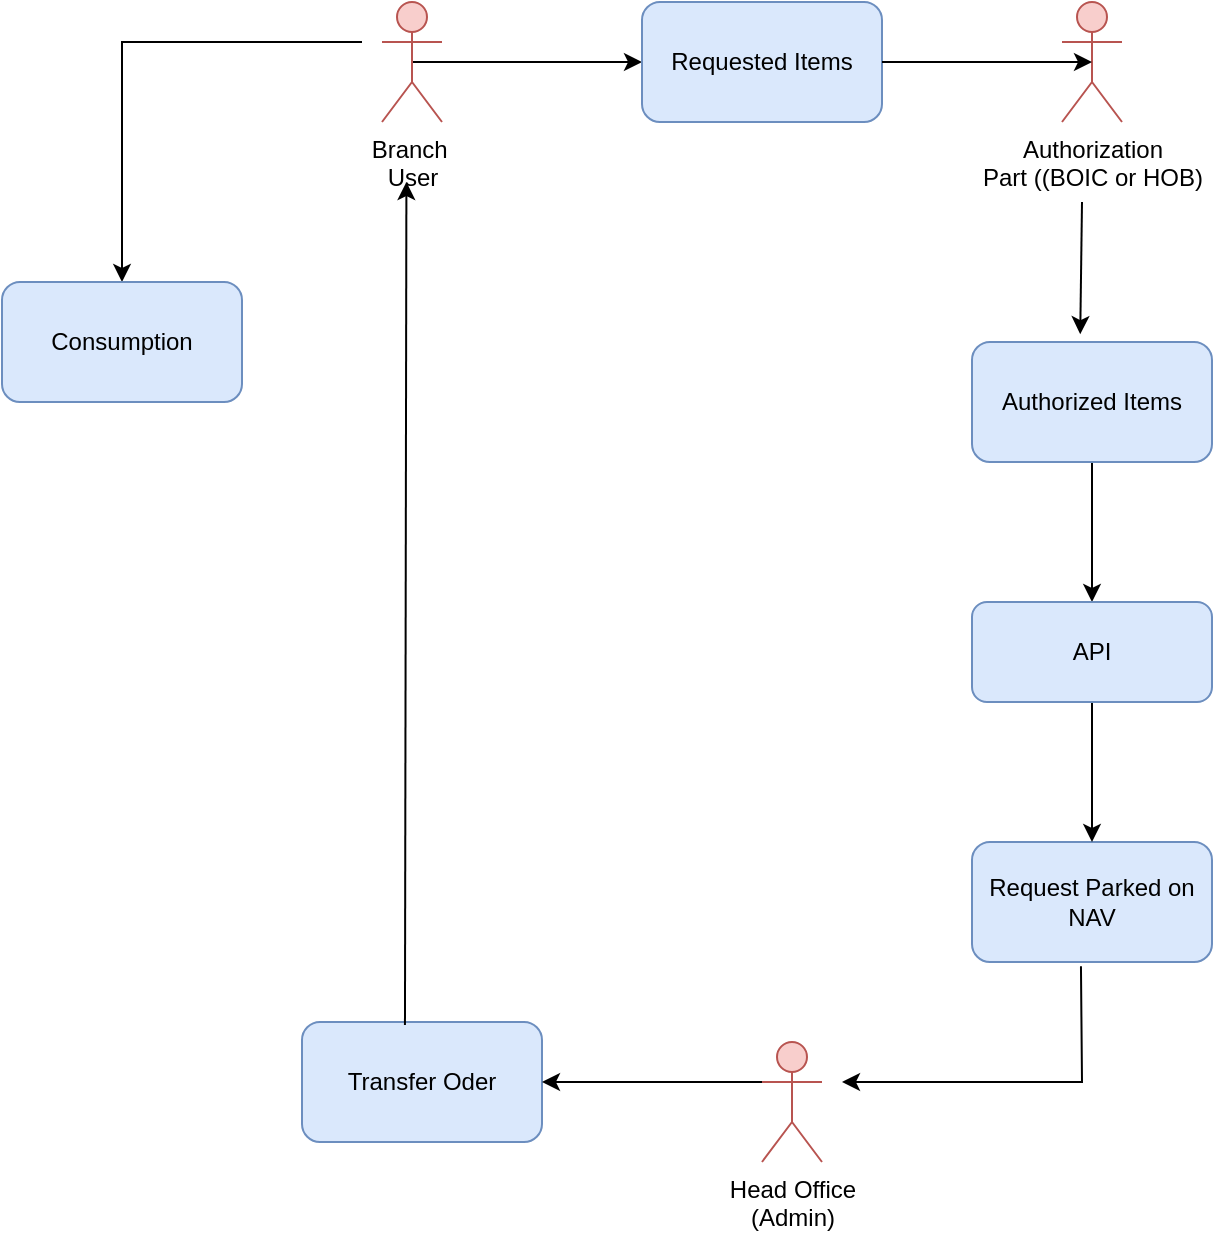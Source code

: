 <mxfile version="22.1.5" type="github">
  <diagram name="Page-1" id="q6pGgO6cFKv6xhS4MfX0">
    <mxGraphModel dx="1035" dy="525" grid="1" gridSize="10" guides="1" tooltips="1" connect="1" arrows="1" fold="1" page="1" pageScale="1" pageWidth="850" pageHeight="1100" math="0" shadow="0">
      <root>
        <mxCell id="0" />
        <mxCell id="1" parent="0" />
        <mxCell id="3GEA4pyFqfe_gVt3vDuC-16" style="edgeStyle=orthogonalEdgeStyle;rounded=0;orthogonalLoop=1;jettySize=auto;html=1;exitX=0.5;exitY=0.5;exitDx=0;exitDy=0;exitPerimeter=0;" edge="1" parent="1" source="3GEA4pyFqfe_gVt3vDuC-7" target="3GEA4pyFqfe_gVt3vDuC-17">
          <mxGeometry relative="1" as="geometry">
            <mxPoint x="550" y="370" as="targetPoint" />
          </mxGeometry>
        </mxCell>
        <mxCell id="3GEA4pyFqfe_gVt3vDuC-7" value="Branch&amp;nbsp;&lt;br&gt;User" style="shape=umlActor;verticalLabelPosition=bottom;verticalAlign=top;html=1;outlineConnect=0;fillColor=#f8cecc;strokeColor=#b85450;" vertex="1" parent="1">
          <mxGeometry x="370" y="340" width="30" height="60" as="geometry" />
        </mxCell>
        <mxCell id="3GEA4pyFqfe_gVt3vDuC-13" value="Authorization&lt;br&gt;Part ((BOIC or HOB)" style="shape=umlActor;verticalLabelPosition=bottom;verticalAlign=top;html=1;outlineConnect=0;fillColor=#f8cecc;strokeColor=#b85450;" vertex="1" parent="1">
          <mxGeometry x="710" y="340" width="30" height="60" as="geometry" />
        </mxCell>
        <mxCell id="3GEA4pyFqfe_gVt3vDuC-17" value="Requested Items" style="rounded=1;whiteSpace=wrap;html=1;fillColor=#dae8fc;strokeColor=#6c8ebf;" vertex="1" parent="1">
          <mxGeometry x="500" y="340" width="120" height="60" as="geometry" />
        </mxCell>
        <mxCell id="3GEA4pyFqfe_gVt3vDuC-18" value="" style="endArrow=classic;html=1;rounded=0;entryX=0.5;entryY=0.5;entryDx=0;entryDy=0;entryPerimeter=0;exitX=1;exitY=0.5;exitDx=0;exitDy=0;" edge="1" parent="1" source="3GEA4pyFqfe_gVt3vDuC-17" target="3GEA4pyFqfe_gVt3vDuC-13">
          <mxGeometry width="50" height="50" relative="1" as="geometry">
            <mxPoint x="400" y="560" as="sourcePoint" />
            <mxPoint x="450" y="510" as="targetPoint" />
          </mxGeometry>
        </mxCell>
        <mxCell id="3GEA4pyFqfe_gVt3vDuC-45" style="edgeStyle=orthogonalEdgeStyle;rounded=0;orthogonalLoop=1;jettySize=auto;html=1;exitX=0.5;exitY=1;exitDx=0;exitDy=0;entryX=0.5;entryY=0;entryDx=0;entryDy=0;" edge="1" parent="1" source="3GEA4pyFqfe_gVt3vDuC-22" target="3GEA4pyFqfe_gVt3vDuC-42">
          <mxGeometry relative="1" as="geometry" />
        </mxCell>
        <mxCell id="3GEA4pyFqfe_gVt3vDuC-22" value="Authorized Items" style="rounded=1;whiteSpace=wrap;html=1;fillColor=#dae8fc;strokeColor=#6c8ebf;" vertex="1" parent="1">
          <mxGeometry x="665" y="510" width="120" height="60" as="geometry" />
        </mxCell>
        <mxCell id="3GEA4pyFqfe_gVt3vDuC-23" value="" style="endArrow=classic;html=1;rounded=0;entryX=0.451;entryY=-0.065;entryDx=0;entryDy=0;entryPerimeter=0;" edge="1" parent="1" target="3GEA4pyFqfe_gVt3vDuC-22">
          <mxGeometry width="50" height="50" relative="1" as="geometry">
            <mxPoint x="720" y="440" as="sourcePoint" />
            <mxPoint x="725" y="510" as="targetPoint" />
          </mxGeometry>
        </mxCell>
        <mxCell id="3GEA4pyFqfe_gVt3vDuC-39" value="Head Office&lt;br&gt;(Admin)" style="shape=umlActor;verticalLabelPosition=bottom;verticalAlign=top;html=1;outlineConnect=0;fillColor=#f8cecc;strokeColor=#b85450;" vertex="1" parent="1">
          <mxGeometry x="560" y="860" width="30" height="60" as="geometry" />
        </mxCell>
        <mxCell id="3GEA4pyFqfe_gVt3vDuC-40" value="Request Parked on NAV" style="rounded=1;whiteSpace=wrap;html=1;fillColor=#dae8fc;strokeColor=#6c8ebf;" vertex="1" parent="1">
          <mxGeometry x="665" y="760" width="120" height="60" as="geometry" />
        </mxCell>
        <mxCell id="3GEA4pyFqfe_gVt3vDuC-41" value="" style="endArrow=classic;html=1;rounded=0;exitX=0.454;exitY=1.036;exitDx=0;exitDy=0;exitPerimeter=0;" edge="1" parent="1" source="3GEA4pyFqfe_gVt3vDuC-40">
          <mxGeometry width="50" height="50" relative="1" as="geometry">
            <mxPoint x="720" y="920" as="sourcePoint" />
            <mxPoint x="600" y="880" as="targetPoint" />
            <Array as="points">
              <mxPoint x="720" y="880" />
            </Array>
          </mxGeometry>
        </mxCell>
        <mxCell id="3GEA4pyFqfe_gVt3vDuC-46" value="" style="edgeStyle=orthogonalEdgeStyle;rounded=0;orthogonalLoop=1;jettySize=auto;html=1;" edge="1" parent="1" source="3GEA4pyFqfe_gVt3vDuC-42" target="3GEA4pyFqfe_gVt3vDuC-40">
          <mxGeometry relative="1" as="geometry" />
        </mxCell>
        <mxCell id="3GEA4pyFqfe_gVt3vDuC-42" value="API" style="rounded=1;whiteSpace=wrap;html=1;fillColor=#dae8fc;strokeColor=#6c8ebf;" vertex="1" parent="1">
          <mxGeometry x="665" y="640" width="120" height="50" as="geometry" />
        </mxCell>
        <mxCell id="3GEA4pyFqfe_gVt3vDuC-47" value="Transfer Oder" style="rounded=1;whiteSpace=wrap;html=1;fillColor=#dae8fc;strokeColor=#6c8ebf;" vertex="1" parent="1">
          <mxGeometry x="330" y="850" width="120" height="60" as="geometry" />
        </mxCell>
        <mxCell id="3GEA4pyFqfe_gVt3vDuC-48" value="" style="endArrow=classic;html=1;rounded=0;exitX=0;exitY=0.333;exitDx=0;exitDy=0;exitPerimeter=0;entryX=1;entryY=0.5;entryDx=0;entryDy=0;" edge="1" parent="1" source="3GEA4pyFqfe_gVt3vDuC-39" target="3GEA4pyFqfe_gVt3vDuC-47">
          <mxGeometry width="50" height="50" relative="1" as="geometry">
            <mxPoint x="560" y="900" as="sourcePoint" />
            <mxPoint x="610" y="850" as="targetPoint" />
          </mxGeometry>
        </mxCell>
        <mxCell id="3GEA4pyFqfe_gVt3vDuC-49" value="" style="endArrow=classic;html=1;rounded=0;exitX=0.429;exitY=0.025;exitDx=0;exitDy=0;exitPerimeter=0;" edge="1" parent="1" source="3GEA4pyFqfe_gVt3vDuC-47">
          <mxGeometry width="50" height="50" relative="1" as="geometry">
            <mxPoint x="380.0" y="837.18" as="sourcePoint" />
            <mxPoint x="382.2" y="430" as="targetPoint" />
          </mxGeometry>
        </mxCell>
        <mxCell id="3GEA4pyFqfe_gVt3vDuC-50" value="" style="endArrow=classic;html=1;rounded=0;" edge="1" parent="1">
          <mxGeometry width="50" height="50" relative="1" as="geometry">
            <mxPoint x="360" y="360" as="sourcePoint" />
            <mxPoint x="240" y="480" as="targetPoint" />
            <Array as="points">
              <mxPoint x="280" y="360" />
              <mxPoint x="240" y="360" />
            </Array>
          </mxGeometry>
        </mxCell>
        <mxCell id="3GEA4pyFqfe_gVt3vDuC-52" value="Consumption" style="rounded=1;whiteSpace=wrap;html=1;fillColor=#dae8fc;strokeColor=#6c8ebf;" vertex="1" parent="1">
          <mxGeometry x="180" y="480" width="120" height="60" as="geometry" />
        </mxCell>
      </root>
    </mxGraphModel>
  </diagram>
</mxfile>
